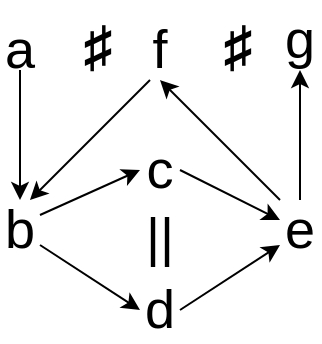 <mxfile version="24.7.17">
  <diagram name="Seite-1" id="-nwWdMtZd1M_6P_eRlj7">
    <mxGraphModel dx="857" dy="454" grid="1" gridSize="10" guides="1" tooltips="1" connect="1" arrows="1" fold="1" page="1" pageScale="1" pageWidth="827" pageHeight="1169" math="0" shadow="0">
      <root>
        <mxCell id="0" />
        <mxCell id="1" parent="0" />
        <mxCell id="wU1aB0iPta8UfizL6uYo-19" style="edgeStyle=orthogonalEdgeStyle;rounded=0;orthogonalLoop=1;jettySize=auto;html=1;exitX=0.5;exitY=1;exitDx=0;exitDy=0;entryX=0.5;entryY=0;entryDx=0;entryDy=0;" parent="1" source="wU1aB0iPta8UfizL6uYo-1" target="wU1aB0iPta8UfizL6uYo-9" edge="1">
          <mxGeometry relative="1" as="geometry" />
        </mxCell>
        <mxCell id="wU1aB0iPta8UfizL6uYo-1" value="&lt;span style=&quot;font-size: 27px;&quot;&gt;a&lt;/span&gt;" style="text;html=1;align=center;verticalAlign=middle;whiteSpace=wrap;rounded=0;" parent="1" vertex="1">
          <mxGeometry x="240" y="385" width="20" height="20" as="geometry" />
        </mxCell>
        <mxCell id="wU1aB0iPta8UfizL6uYo-2" value="♯" style="text;whiteSpace=wrap;fontSize=28;fontStyle=1;fontFamily=Verdana;" parent="1" vertex="1">
          <mxGeometry x="280" y="370" width="10" height="30" as="geometry" />
        </mxCell>
        <mxCell id="AZgFLMNkyRpCaPgbJ5CK-1" style="rounded=0;orthogonalLoop=1;jettySize=auto;html=1;exitX=0.25;exitY=1;exitDx=0;exitDy=0;entryX=0.75;entryY=0;entryDx=0;entryDy=0;entryPerimeter=0;" parent="1" source="wU1aB0iPta8UfizL6uYo-3" target="wU1aB0iPta8UfizL6uYo-9" edge="1">
          <mxGeometry relative="1" as="geometry" />
        </mxCell>
        <mxCell id="wU1aB0iPta8UfizL6uYo-3" value="&lt;span style=&quot;font-size: 27px;&quot;&gt;f&lt;/span&gt;" style="text;html=1;align=center;verticalAlign=middle;whiteSpace=wrap;rounded=0;" parent="1" vertex="1">
          <mxGeometry x="310" y="380" width="20" height="30" as="geometry" />
        </mxCell>
        <mxCell id="wU1aB0iPta8UfizL6uYo-4" value="♯" style="text;whiteSpace=wrap;fontSize=28;fontStyle=1;fontFamily=Verdana;" parent="1" vertex="1">
          <mxGeometry x="350" y="370" width="20" height="30" as="geometry" />
        </mxCell>
        <mxCell id="wU1aB0iPta8UfizL6uYo-5" value="&lt;span style=&quot;font-size: 27px;&quot;&gt;g&lt;/span&gt;" style="text;html=1;align=center;verticalAlign=middle;whiteSpace=wrap;rounded=0;" parent="1" vertex="1">
          <mxGeometry x="380" y="375" width="20" height="30" as="geometry" />
        </mxCell>
        <mxCell id="wU1aB0iPta8UfizL6uYo-15" style="rounded=0;orthogonalLoop=1;jettySize=auto;html=1;exitX=1;exitY=0.5;exitDx=0;exitDy=0;" parent="1" source="wU1aB0iPta8UfizL6uYo-6" target="wU1aB0iPta8UfizL6uYo-7" edge="1">
          <mxGeometry relative="1" as="geometry" />
        </mxCell>
        <mxCell id="wU1aB0iPta8UfizL6uYo-6" value="&lt;span style=&quot;font-size: 27px;&quot;&gt;c&lt;/span&gt;" style="text;html=1;align=center;verticalAlign=middle;whiteSpace=wrap;rounded=0;" parent="1" vertex="1">
          <mxGeometry x="310" y="440" width="20" height="30" as="geometry" />
        </mxCell>
        <mxCell id="wU1aB0iPta8UfizL6uYo-13" style="rounded=0;orthogonalLoop=1;jettySize=auto;html=1;exitX=0.5;exitY=0;exitDx=0;exitDy=0;entryX=0.5;entryY=1;entryDx=0;entryDy=0;" parent="1" source="wU1aB0iPta8UfizL6uYo-7" target="wU1aB0iPta8UfizL6uYo-5" edge="1">
          <mxGeometry relative="1" as="geometry" />
        </mxCell>
        <mxCell id="wU1aB0iPta8UfizL6uYo-14" style="rounded=0;orthogonalLoop=1;jettySize=auto;html=1;exitX=0;exitY=0;exitDx=0;exitDy=0;entryX=0.5;entryY=1;entryDx=0;entryDy=0;" parent="1" source="wU1aB0iPta8UfizL6uYo-7" target="wU1aB0iPta8UfizL6uYo-3" edge="1">
          <mxGeometry relative="1" as="geometry" />
        </mxCell>
        <mxCell id="wU1aB0iPta8UfizL6uYo-7" value="&lt;span style=&quot;font-size: 27px;&quot;&gt;e&lt;/span&gt;" style="text;html=1;align=center;verticalAlign=middle;whiteSpace=wrap;rounded=0;" parent="1" vertex="1">
          <mxGeometry x="380" y="470" width="20" height="30" as="geometry" />
        </mxCell>
        <mxCell id="wU1aB0iPta8UfizL6uYo-16" style="rounded=0;orthogonalLoop=1;jettySize=auto;html=1;exitX=1;exitY=0.5;exitDx=0;exitDy=0;entryX=0;entryY=0.75;entryDx=0;entryDy=0;" parent="1" source="wU1aB0iPta8UfizL6uYo-8" target="wU1aB0iPta8UfizL6uYo-7" edge="1">
          <mxGeometry relative="1" as="geometry" />
        </mxCell>
        <mxCell id="wU1aB0iPta8UfizL6uYo-8" value="&lt;span style=&quot;font-size: 27px;&quot;&gt;d&lt;/span&gt;" style="text;html=1;align=center;verticalAlign=middle;whiteSpace=wrap;rounded=0;" parent="1" vertex="1">
          <mxGeometry x="310" y="510" width="20" height="30" as="geometry" />
        </mxCell>
        <mxCell id="wU1aB0iPta8UfizL6uYo-17" style="rounded=0;orthogonalLoop=1;jettySize=auto;html=1;exitX=1;exitY=0.75;exitDx=0;exitDy=0;entryX=0;entryY=0.5;entryDx=0;entryDy=0;" parent="1" source="wU1aB0iPta8UfizL6uYo-9" target="wU1aB0iPta8UfizL6uYo-8" edge="1">
          <mxGeometry relative="1" as="geometry" />
        </mxCell>
        <mxCell id="wU1aB0iPta8UfizL6uYo-9" value="&lt;span style=&quot;font-size: 27px;&quot;&gt;b&lt;/span&gt;" style="text;html=1;align=center;verticalAlign=middle;whiteSpace=wrap;rounded=0;points=[[0,0,0,0,0],[0,0.25,0,0,0],[0,0.5,0,0,0],[0,0.75,0,0,0],[0,1,0,0,0],[0.25,0,0,0,0],[0.25,1,0,0,0],[0.5,0,0,0,0],[0.5,1,0,0,0],[0.75,0,0,0,0],[0.75,1,0,0,0],[1,0,0,0,0],[1,0.3,0,1,0],[1,0.5,0,0,0],[1,0.75,0,0,0],[1,1,0,0,0]];" parent="1" vertex="1">
          <mxGeometry x="240" y="470" width="20" height="30" as="geometry" />
        </mxCell>
        <mxCell id="wU1aB0iPta8UfizL6uYo-18" style="rounded=0;orthogonalLoop=1;jettySize=auto;html=1;exitX=1;exitY=0.25;exitDx=0;exitDy=0;entryX=0;entryY=0.5;entryDx=0;entryDy=0;" parent="1" source="wU1aB0iPta8UfizL6uYo-9" target="wU1aB0iPta8UfizL6uYo-6" edge="1">
          <mxGeometry relative="1" as="geometry" />
        </mxCell>
        <mxCell id="wU1aB0iPta8UfizL6uYo-21" value="&lt;span style=&quot;font-size: 27px;&quot;&gt;||&lt;/span&gt;" style="text;html=1;align=center;verticalAlign=middle;whiteSpace=wrap;rounded=0;" parent="1" vertex="1">
          <mxGeometry x="310" y="474" width="20" height="30" as="geometry" />
        </mxCell>
      </root>
    </mxGraphModel>
  </diagram>
</mxfile>
